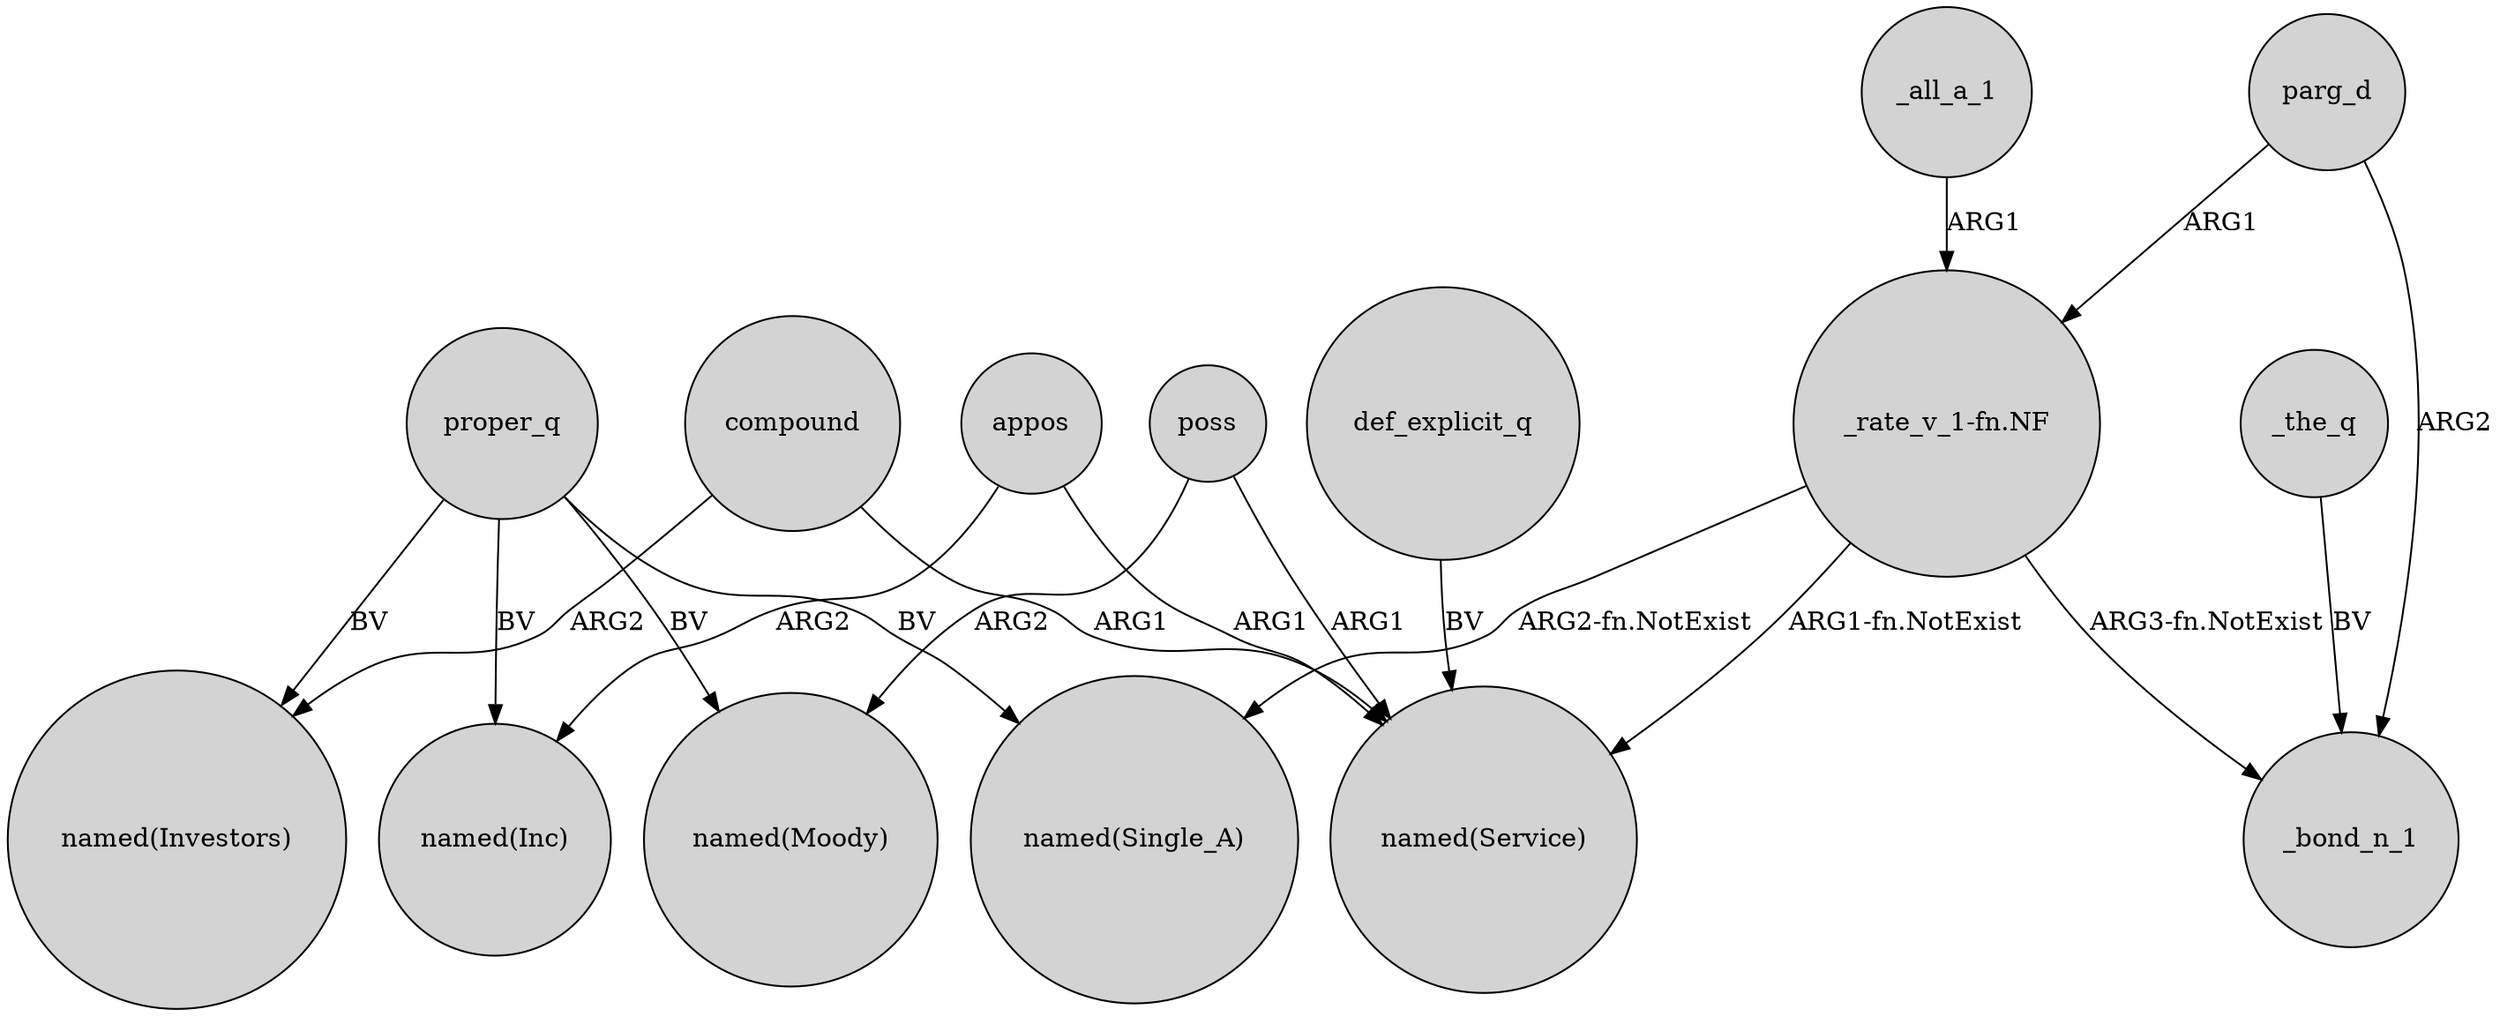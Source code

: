digraph {
	node [shape=circle style=filled]
	"_rate_v_1-fn.NF" -> "named(Single_A)" [label="ARG2-fn.NotExist"]
	def_explicit_q -> "named(Service)" [label=BV]
	parg_d -> "_rate_v_1-fn.NF" [label=ARG1]
	compound -> "named(Investors)" [label=ARG2]
	"_rate_v_1-fn.NF" -> _bond_n_1 [label="ARG3-fn.NotExist"]
	proper_q -> "named(Moody)" [label=BV]
	_the_q -> _bond_n_1 [label=BV]
	_all_a_1 -> "_rate_v_1-fn.NF" [label=ARG1]
	parg_d -> _bond_n_1 [label=ARG2]
	appos -> "named(Service)" [label=ARG1]
	appos -> "named(Inc)" [label=ARG2]
	"_rate_v_1-fn.NF" -> "named(Service)" [label="ARG1-fn.NotExist"]
	proper_q -> "named(Single_A)" [label=BV]
	poss -> "named(Service)" [label=ARG1]
	compound -> "named(Service)" [label=ARG1]
	proper_q -> "named(Investors)" [label=BV]
	poss -> "named(Moody)" [label=ARG2]
	proper_q -> "named(Inc)" [label=BV]
}
